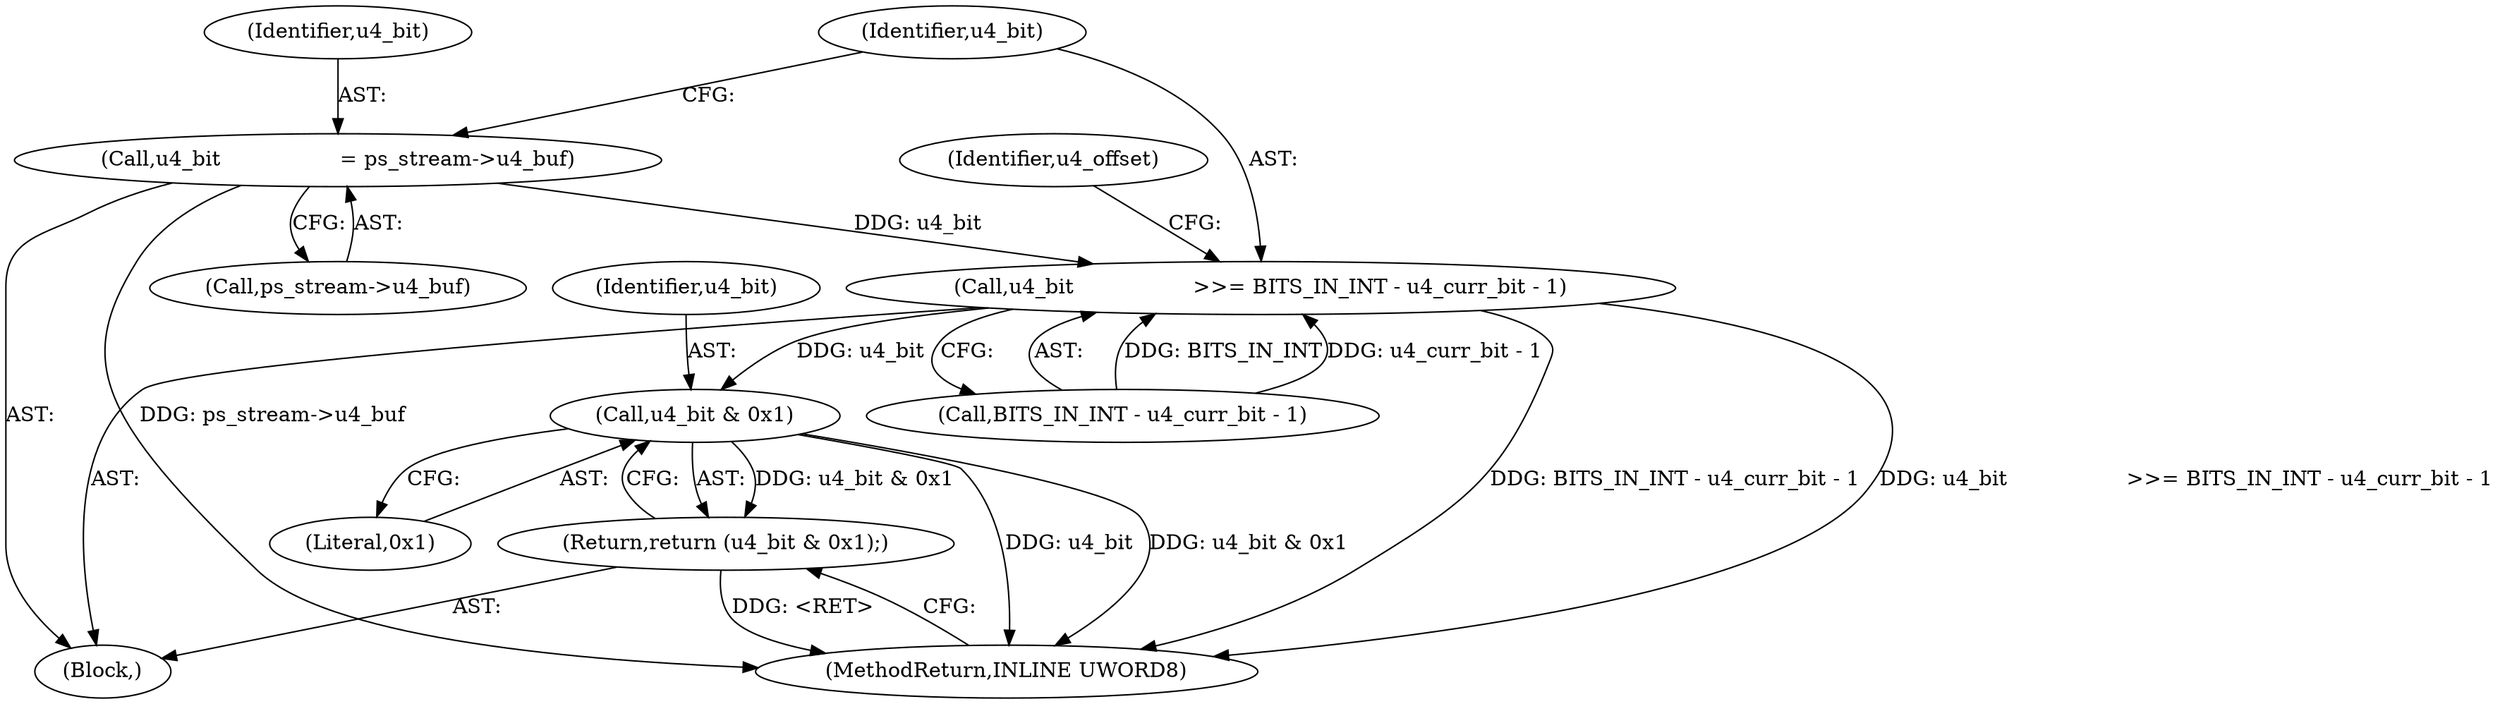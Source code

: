 digraph "0_Android_ffab15eb80630dc799eb410855c93525b75233c3_0@pointer" {
"1000119" [label="(Call,u4_bit                  = ps_stream->u4_buf)"];
"1000124" [label="(Call,u4_bit                  >>= BITS_IN_INT - u4_curr_bit - 1)"];
"1000167" [label="(Call,u4_bit & 0x1)"];
"1000166" [label="(Return,return (u4_bit & 0x1);)"];
"1000169" [label="(Literal,0x1)"];
"1000168" [label="(Identifier,u4_bit)"];
"1000121" [label="(Call,ps_stream->u4_buf)"];
"1000125" [label="(Identifier,u4_bit)"];
"1000104" [label="(Block,)"];
"1000120" [label="(Identifier,u4_bit)"];
"1000170" [label="(MethodReturn,INLINE UWORD8)"];
"1000166" [label="(Return,return (u4_bit & 0x1);)"];
"1000124" [label="(Call,u4_bit                  >>= BITS_IN_INT - u4_curr_bit - 1)"];
"1000126" [label="(Call,BITS_IN_INT - u4_curr_bit - 1)"];
"1000167" [label="(Call,u4_bit & 0x1)"];
"1000132" [label="(Identifier,u4_offset)"];
"1000119" [label="(Call,u4_bit                  = ps_stream->u4_buf)"];
"1000119" -> "1000104"  [label="AST: "];
"1000119" -> "1000121"  [label="CFG: "];
"1000120" -> "1000119"  [label="AST: "];
"1000121" -> "1000119"  [label="AST: "];
"1000125" -> "1000119"  [label="CFG: "];
"1000119" -> "1000170"  [label="DDG: ps_stream->u4_buf"];
"1000119" -> "1000124"  [label="DDG: u4_bit"];
"1000124" -> "1000104"  [label="AST: "];
"1000124" -> "1000126"  [label="CFG: "];
"1000125" -> "1000124"  [label="AST: "];
"1000126" -> "1000124"  [label="AST: "];
"1000132" -> "1000124"  [label="CFG: "];
"1000124" -> "1000170"  [label="DDG: BITS_IN_INT - u4_curr_bit - 1"];
"1000124" -> "1000170"  [label="DDG: u4_bit                  >>= BITS_IN_INT - u4_curr_bit - 1"];
"1000126" -> "1000124"  [label="DDG: BITS_IN_INT"];
"1000126" -> "1000124"  [label="DDG: u4_curr_bit - 1"];
"1000124" -> "1000167"  [label="DDG: u4_bit"];
"1000167" -> "1000166"  [label="AST: "];
"1000167" -> "1000169"  [label="CFG: "];
"1000168" -> "1000167"  [label="AST: "];
"1000169" -> "1000167"  [label="AST: "];
"1000166" -> "1000167"  [label="CFG: "];
"1000167" -> "1000170"  [label="DDG: u4_bit"];
"1000167" -> "1000170"  [label="DDG: u4_bit & 0x1"];
"1000167" -> "1000166"  [label="DDG: u4_bit & 0x1"];
"1000166" -> "1000104"  [label="AST: "];
"1000170" -> "1000166"  [label="CFG: "];
"1000166" -> "1000170"  [label="DDG: <RET>"];
}

